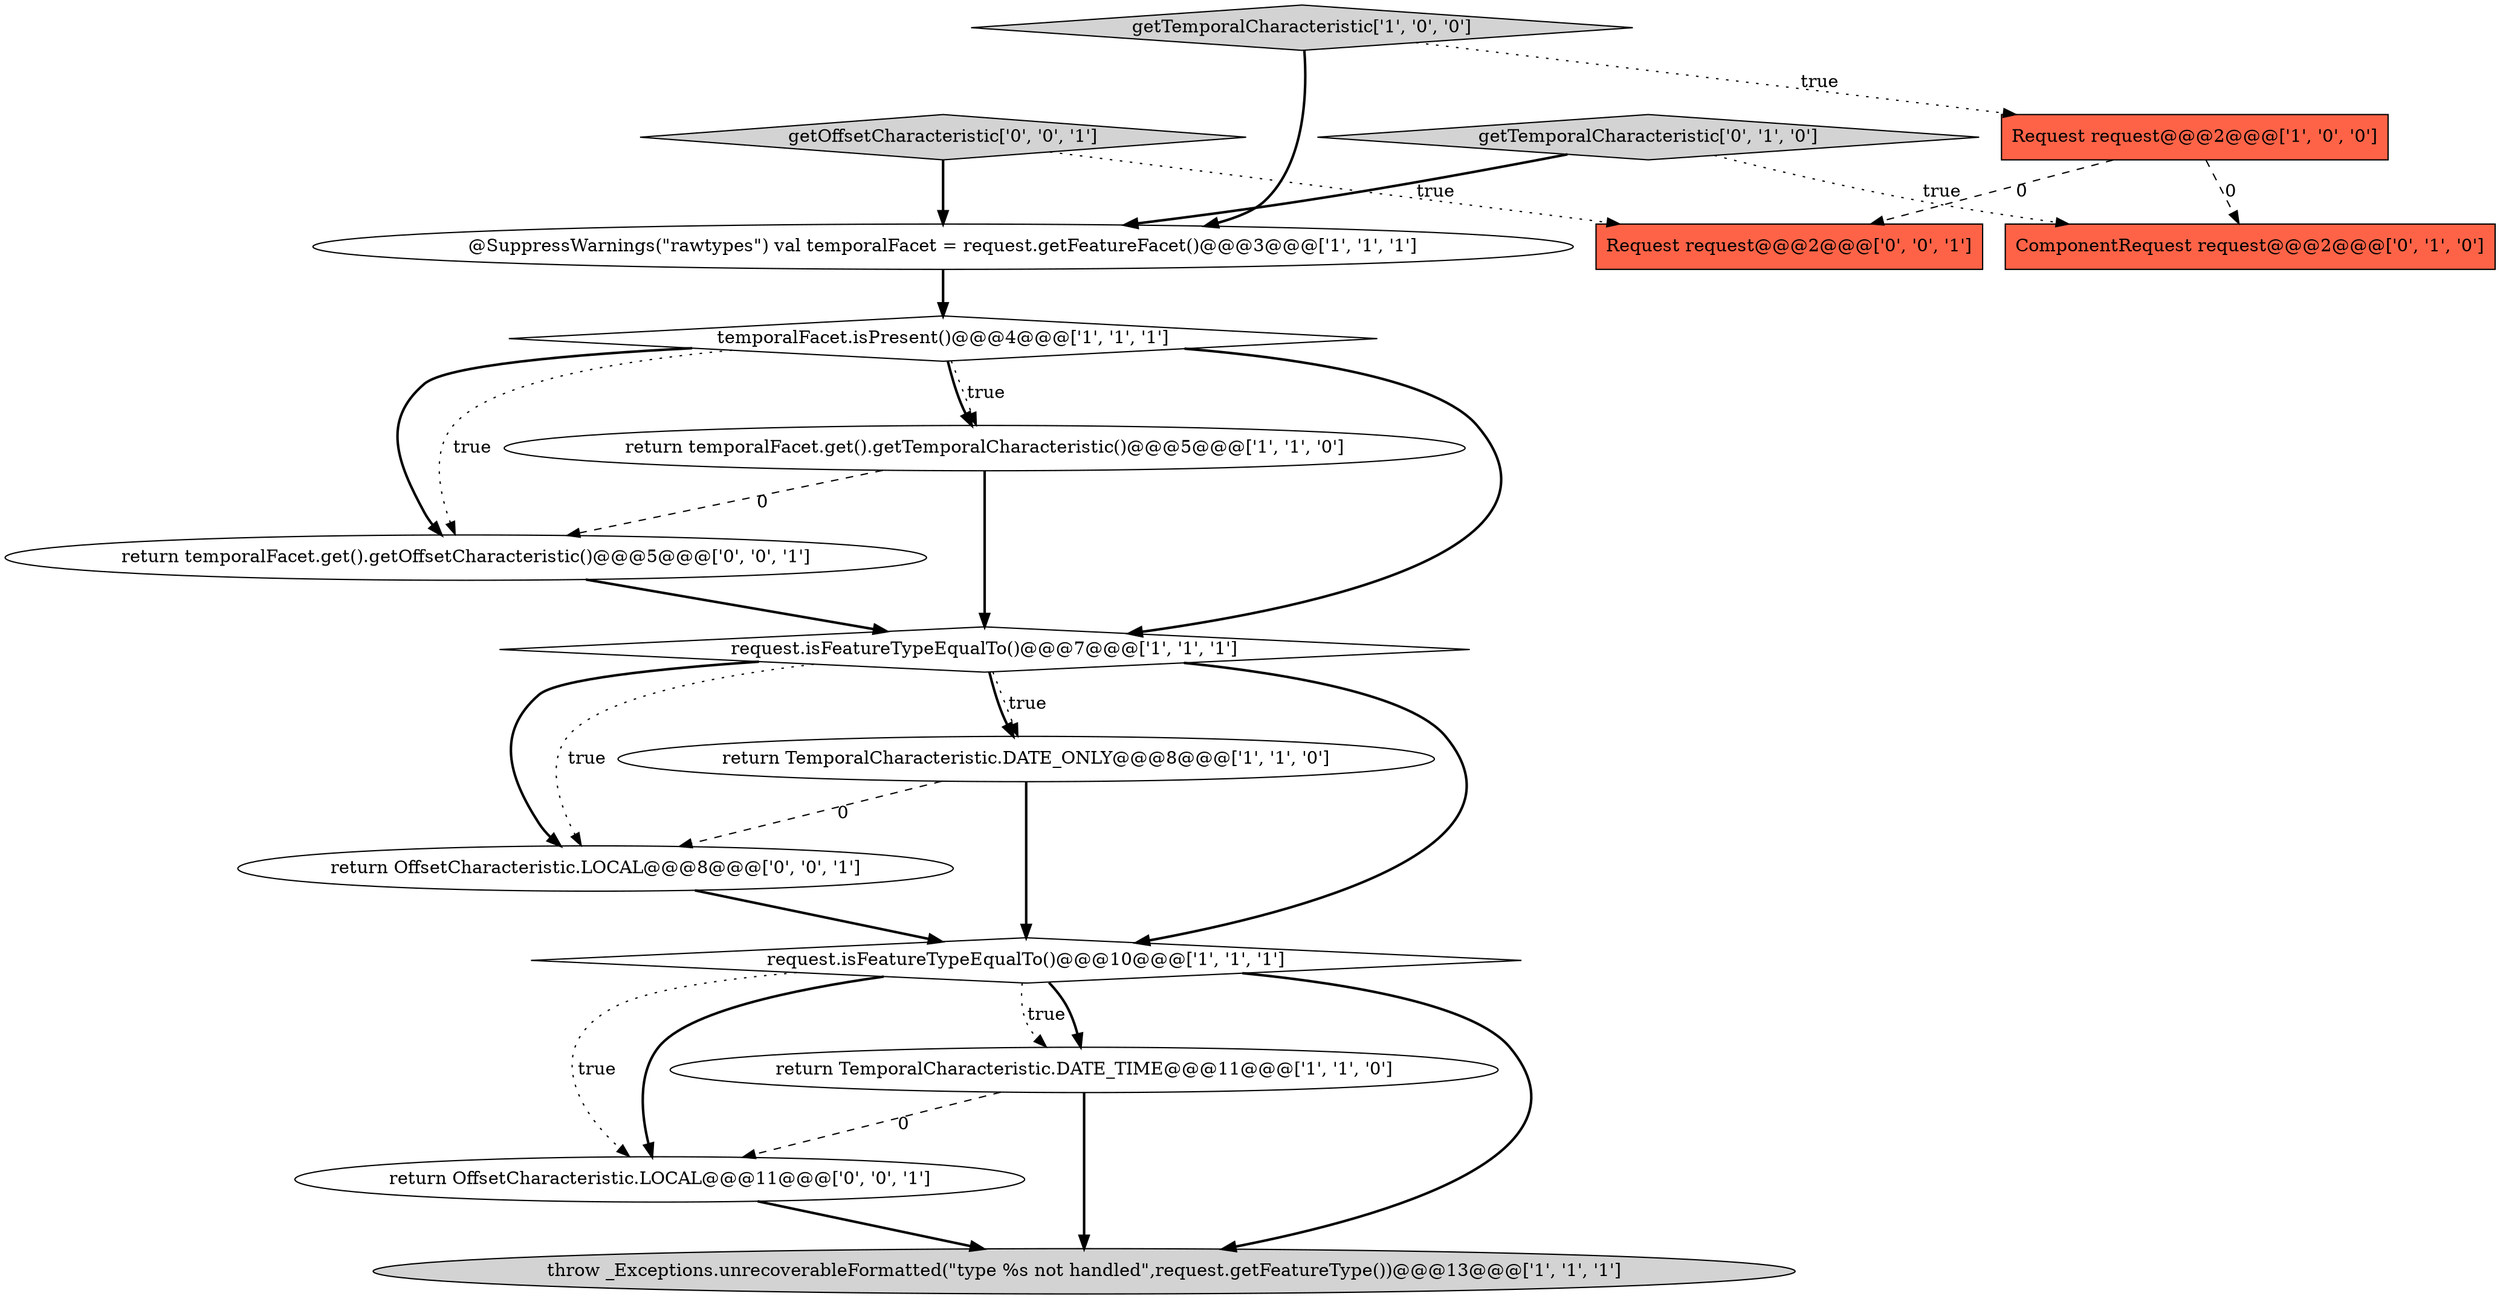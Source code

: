 digraph {
12 [style = filled, label = "return OffsetCharacteristic.LOCAL@@@11@@@['0', '0', '1']", fillcolor = white, shape = ellipse image = "AAA0AAABBB3BBB"];
15 [style = filled, label = "return OffsetCharacteristic.LOCAL@@@8@@@['0', '0', '1']", fillcolor = white, shape = ellipse image = "AAA0AAABBB3BBB"];
14 [style = filled, label = "getOffsetCharacteristic['0', '0', '1']", fillcolor = lightgray, shape = diamond image = "AAA0AAABBB3BBB"];
5 [style = filled, label = "@SuppressWarnings(\"rawtypes\") val temporalFacet = request.getFeatureFacet()@@@3@@@['1', '1', '1']", fillcolor = white, shape = ellipse image = "AAA0AAABBB1BBB"];
11 [style = filled, label = "ComponentRequest request@@@2@@@['0', '1', '0']", fillcolor = tomato, shape = box image = "AAA1AAABBB2BBB"];
16 [style = filled, label = "return temporalFacet.get().getOffsetCharacteristic()@@@5@@@['0', '0', '1']", fillcolor = white, shape = ellipse image = "AAA0AAABBB3BBB"];
1 [style = filled, label = "request.isFeatureTypeEqualTo()@@@7@@@['1', '1', '1']", fillcolor = white, shape = diamond image = "AAA0AAABBB1BBB"];
0 [style = filled, label = "temporalFacet.isPresent()@@@4@@@['1', '1', '1']", fillcolor = white, shape = diamond image = "AAA0AAABBB1BBB"];
4 [style = filled, label = "getTemporalCharacteristic['1', '0', '0']", fillcolor = lightgray, shape = diamond image = "AAA0AAABBB1BBB"];
3 [style = filled, label = "return TemporalCharacteristic.DATE_ONLY@@@8@@@['1', '1', '0']", fillcolor = white, shape = ellipse image = "AAA0AAABBB1BBB"];
6 [style = filled, label = "request.isFeatureTypeEqualTo()@@@10@@@['1', '1', '1']", fillcolor = white, shape = diamond image = "AAA0AAABBB1BBB"];
10 [style = filled, label = "getTemporalCharacteristic['0', '1', '0']", fillcolor = lightgray, shape = diamond image = "AAA0AAABBB2BBB"];
2 [style = filled, label = "Request request@@@2@@@['1', '0', '0']", fillcolor = tomato, shape = box image = "AAA1AAABBB1BBB"];
13 [style = filled, label = "Request request@@@2@@@['0', '0', '1']", fillcolor = tomato, shape = box image = "AAA0AAABBB3BBB"];
7 [style = filled, label = "return temporalFacet.get().getTemporalCharacteristic()@@@5@@@['1', '1', '0']", fillcolor = white, shape = ellipse image = "AAA0AAABBB1BBB"];
8 [style = filled, label = "throw _Exceptions.unrecoverableFormatted(\"type %s not handled\",request.getFeatureType())@@@13@@@['1', '1', '1']", fillcolor = lightgray, shape = ellipse image = "AAA0AAABBB1BBB"];
9 [style = filled, label = "return TemporalCharacteristic.DATE_TIME@@@11@@@['1', '1', '0']", fillcolor = white, shape = ellipse image = "AAA0AAABBB1BBB"];
0->16 [style = bold, label=""];
7->1 [style = bold, label=""];
7->16 [style = dashed, label="0"];
1->15 [style = bold, label=""];
1->3 [style = bold, label=""];
3->6 [style = bold, label=""];
15->6 [style = bold, label=""];
9->8 [style = bold, label=""];
14->13 [style = dotted, label="true"];
0->7 [style = bold, label=""];
1->3 [style = dotted, label="true"];
1->6 [style = bold, label=""];
10->5 [style = bold, label=""];
5->0 [style = bold, label=""];
16->1 [style = bold, label=""];
6->9 [style = dotted, label="true"];
10->11 [style = dotted, label="true"];
12->8 [style = bold, label=""];
0->1 [style = bold, label=""];
1->15 [style = dotted, label="true"];
2->13 [style = dashed, label="0"];
6->8 [style = bold, label=""];
3->15 [style = dashed, label="0"];
2->11 [style = dashed, label="0"];
9->12 [style = dashed, label="0"];
0->16 [style = dotted, label="true"];
6->12 [style = dotted, label="true"];
6->9 [style = bold, label=""];
4->5 [style = bold, label=""];
4->2 [style = dotted, label="true"];
0->7 [style = dotted, label="true"];
14->5 [style = bold, label=""];
6->12 [style = bold, label=""];
}
